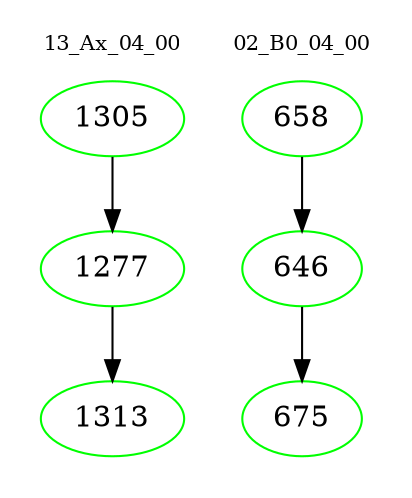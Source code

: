 digraph{
subgraph cluster_0 {
color = white
label = "13_Ax_04_00";
fontsize=10;
T0_1305 [label="1305", color="green"]
T0_1305 -> T0_1277 [color="black"]
T0_1277 [label="1277", color="green"]
T0_1277 -> T0_1313 [color="black"]
T0_1313 [label="1313", color="green"]
}
subgraph cluster_1 {
color = white
label = "02_B0_04_00";
fontsize=10;
T1_658 [label="658", color="green"]
T1_658 -> T1_646 [color="black"]
T1_646 [label="646", color="green"]
T1_646 -> T1_675 [color="black"]
T1_675 [label="675", color="green"]
}
}
